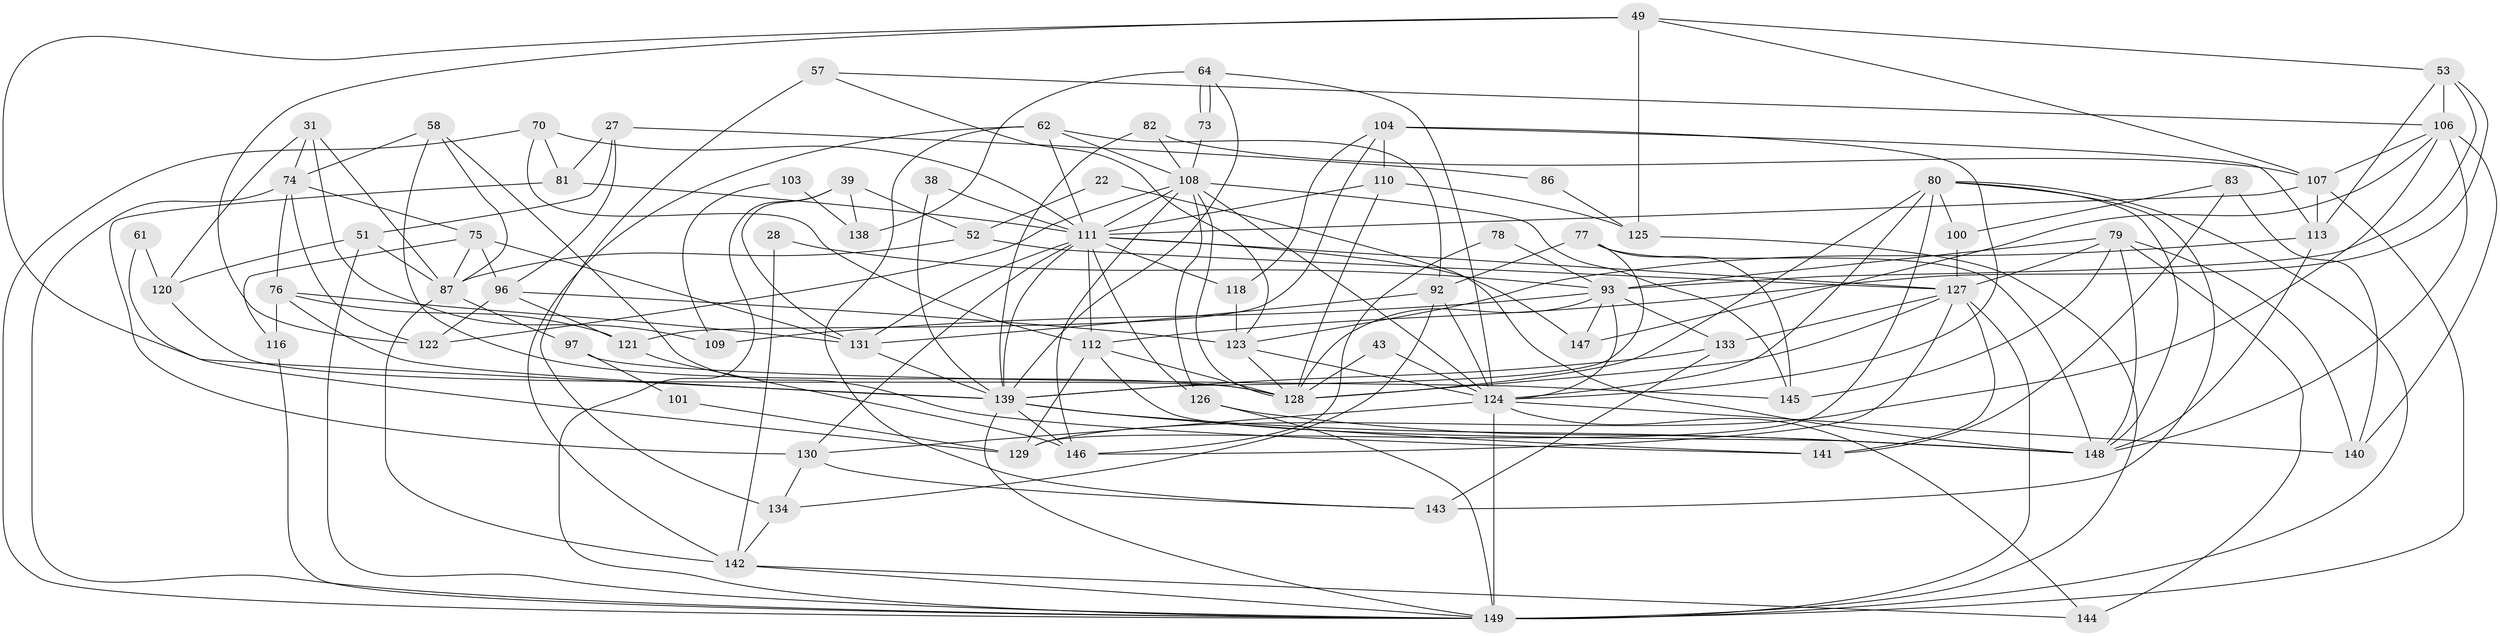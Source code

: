 // original degree distribution, {4: 0.37583892617449666, 5: 0.174496644295302, 3: 0.24161073825503357, 2: 0.10067114093959731, 6: 0.06711409395973154, 7: 0.026845637583892617, 8: 0.013422818791946308}
// Generated by graph-tools (version 1.1) at 2025/53/03/04/25 21:53:10]
// undirected, 74 vertices, 183 edges
graph export_dot {
graph [start="1"]
  node [color=gray90,style=filled];
  22;
  27;
  28;
  31;
  38;
  39;
  43;
  49 [super="+14"];
  51;
  52;
  53 [super="+46"];
  57;
  58;
  61;
  62;
  64 [super="+60"];
  70;
  73;
  74 [super="+41"];
  75 [super="+13"];
  76 [super="+2"];
  77;
  78;
  79 [super="+54+17"];
  80 [super="+15+40+50"];
  81;
  82 [super="+69"];
  83 [super="+47"];
  86;
  87;
  92;
  93 [super="+37+24+8"];
  96;
  97;
  100;
  101;
  103;
  104 [super="+3"];
  106 [super="+71"];
  107 [super="+30"];
  108 [super="+18+42+105+21"];
  109;
  110;
  111 [super="+33+89+72"];
  112 [super="+56"];
  113 [super="+48"];
  116;
  118;
  120;
  121;
  122;
  123;
  124 [super="+55+114"];
  125;
  126;
  127 [super="+91+119"];
  128 [super="+115+117"];
  129;
  130;
  131 [super="+85"];
  133;
  134 [super="+26"];
  138 [super="+90"];
  139 [super="+132"];
  140;
  141;
  142 [super="+7+137"];
  143 [super="+45"];
  144;
  145;
  146 [super="+66+102"];
  147;
  148 [super="+36+88+136"];
  149 [super="+23+135+99"];
  22 -- 52;
  22 -- 148;
  27 -- 81;
  27 -- 96;
  27 -- 51;
  27 -- 86;
  28 -- 142 [weight=2];
  28 -- 93;
  31 -- 87;
  31 -- 74;
  31 -- 109;
  31 -- 120;
  38 -- 139;
  38 -- 111;
  39 -- 52;
  39 -- 131;
  39 -- 138;
  39 -- 149;
  43 -- 124;
  43 -- 128;
  49 -- 122;
  49 -- 125;
  49 -- 107;
  49 -- 53;
  49 -- 139;
  51 -- 120;
  51 -- 87;
  51 -- 149;
  52 -- 87;
  52 -- 127;
  53 -- 106;
  53 -- 93;
  53 -- 113;
  53 -- 112;
  57 -- 123;
  57 -- 134 [weight=2];
  57 -- 106;
  58 -- 87;
  58 -- 141;
  58 -- 74;
  58 -- 128;
  61 -- 129;
  61 -- 120;
  62 -- 92;
  62 -- 142;
  62 -- 143;
  62 -- 108;
  62 -- 111;
  64 -- 73 [weight=2];
  64 -- 73;
  64 -- 138;
  64 -- 124;
  64 -- 139 [weight=2];
  70 -- 81;
  70 -- 112;
  70 -- 149;
  70 -- 111;
  73 -- 108;
  74 -- 122 [weight=2];
  74 -- 76;
  74 -- 149;
  74 -- 75;
  75 -- 87;
  75 -- 116;
  75 -- 96;
  75 -- 131;
  76 -- 116;
  76 -- 121;
  76 -- 131 [weight=2];
  76 -- 139;
  77 -- 92;
  77 -- 145;
  77 -- 139;
  77 -- 148;
  78 -- 146;
  78 -- 93;
  79 -- 140;
  79 -- 148 [weight=2];
  79 -- 144;
  79 -- 145;
  79 -- 93;
  79 -- 127;
  80 -- 100;
  80 -- 148;
  80 -- 129;
  80 -- 149 [weight=3];
  80 -- 128 [weight=4];
  80 -- 124 [weight=2];
  80 -- 143 [weight=2];
  81 -- 130;
  81 -- 111;
  82 -- 108;
  82 -- 107;
  82 -- 139;
  83 -- 141;
  83 -- 140 [weight=2];
  83 -- 100;
  86 -- 125;
  87 -- 97;
  87 -- 142 [weight=2];
  92 -- 124;
  92 -- 131;
  92 -- 134;
  93 -- 124;
  93 -- 128 [weight=2];
  93 -- 133;
  93 -- 147;
  93 -- 109 [weight=2];
  96 -- 123;
  96 -- 122;
  96 -- 121;
  97 -- 145;
  97 -- 101;
  100 -- 127;
  101 -- 129;
  103 -- 138 [weight=2];
  103 -- 109;
  104 -- 121;
  104 -- 118;
  104 -- 110;
  104 -- 124;
  104 -- 113;
  106 -- 129;
  106 -- 147;
  106 -- 107 [weight=2];
  106 -- 140;
  106 -- 148 [weight=2];
  107 -- 113;
  107 -- 149 [weight=2];
  107 -- 111;
  108 -- 122 [weight=2];
  108 -- 145;
  108 -- 146 [weight=2];
  108 -- 128 [weight=2];
  108 -- 126;
  108 -- 124;
  108 -- 111;
  110 -- 128;
  110 -- 125;
  110 -- 111;
  111 -- 118;
  111 -- 131;
  111 -- 130;
  111 -- 147;
  111 -- 139;
  111 -- 127 [weight=2];
  111 -- 112 [weight=2];
  111 -- 126;
  112 -- 148 [weight=3];
  112 -- 128 [weight=2];
  112 -- 129;
  113 -- 123;
  113 -- 148;
  116 -- 149;
  118 -- 123;
  120 -- 128;
  121 -- 146;
  123 -- 128;
  123 -- 124;
  124 -- 149;
  124 -- 140;
  124 -- 144;
  124 -- 130 [weight=2];
  125 -- 149;
  126 -- 149;
  126 -- 148;
  127 -- 141;
  127 -- 128 [weight=3];
  127 -- 149;
  127 -- 146 [weight=2];
  127 -- 133;
  130 -- 134;
  130 -- 143;
  131 -- 139 [weight=2];
  133 -- 143;
  133 -- 139;
  134 -- 142;
  139 -- 148 [weight=2];
  139 -- 149;
  139 -- 146 [weight=3];
  139 -- 141;
  142 -- 144;
  142 -- 149;
}
